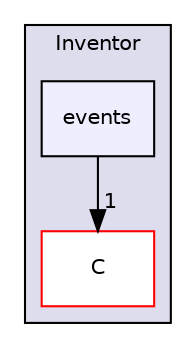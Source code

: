 digraph "include/Inventor/events" {
  compound=true
  node [ fontsize="10", fontname="Helvetica"];
  edge [ labelfontsize="10", labelfontname="Helvetica"];
  subgraph clusterdir_469ed70aca823fd8322768ad54869f94 {
    graph [ bgcolor="#ddddee", pencolor="black", label="Inventor" fontname="Helvetica", fontsize="10", URL="dir_469ed70aca823fd8322768ad54869f94.html"]
  dir_c926cf464acaebc2091d00c8a935648f [shape=box label="C" fillcolor="white" style="filled" color="red" URL="dir_c926cf464acaebc2091d00c8a935648f.html"];
  dir_65c68645274d0cea1bca3a06d9e2df02 [shape=box, label="events", style="filled", fillcolor="#eeeeff", pencolor="black", URL="dir_65c68645274d0cea1bca3a06d9e2df02.html"];
  }
  dir_65c68645274d0cea1bca3a06d9e2df02->dir_c926cf464acaebc2091d00c8a935648f [headlabel="1", labeldistance=1.5 headhref="dir_000030_000016.html"];
}
